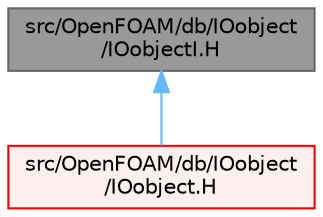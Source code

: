 digraph "src/OpenFOAM/db/IOobject/IOobjectI.H"
{
 // LATEX_PDF_SIZE
  bgcolor="transparent";
  edge [fontname=Helvetica,fontsize=10,labelfontname=Helvetica,labelfontsize=10];
  node [fontname=Helvetica,fontsize=10,shape=box,height=0.2,width=0.4];
  Node1 [id="Node000001",label="src/OpenFOAM/db/IOobject\l/IOobjectI.H",height=0.2,width=0.4,color="gray40", fillcolor="grey60", style="filled", fontcolor="black",tooltip=" "];
  Node1 -> Node2 [id="edge1_Node000001_Node000002",dir="back",color="steelblue1",style="solid",tooltip=" "];
  Node2 [id="Node000002",label="src/OpenFOAM/db/IOobject\l/IOobject.H",height=0.2,width=0.4,color="red", fillcolor="#FFF0F0", style="filled",URL="$IOobject_8H.html",tooltip=" "];
}
